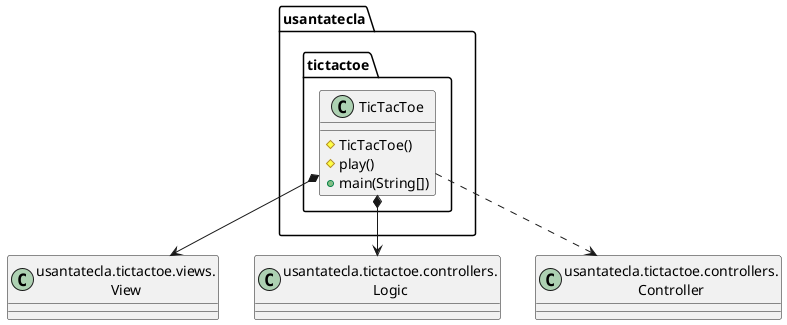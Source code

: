 @startuml paqueteTicTacToe

class View as "usantatecla.tictactoe.views.\nView" {}
class Logic as "usantatecla.tictactoe.controllers.\nLogic" {}
class Controller as "usantatecla.tictactoe.controllers.\nController"

class usantatecla.tictactoe.TicTacToe{
  # TicTacToe()
  # play()
  + main(String[])
}
usantatecla.tictactoe.TicTacToe *-down-> View
usantatecla.tictactoe.TicTacToe *-down-> Logic
usantatecla.tictactoe.TicTacToe .down.> Controller

@enduml

@startuml paqueteTicTacToeViews

interface AcceptorController as "usantatecla.tictactoe.controllers.\nAcceptorController"
interface ControllerVisitor as "usantatecla.tictactoe.controllers.\nControllerVisitor"
class PlayController as "usantatecla.tictactoe.controllers.\nPlayController"
class ResumeController as "usantatecla.tictactoe.controllers.\nResumeController"
class StartController as "usantatecla.tictactoe.controllers.\nStartController"
class Console as "utils.Console"
class Command as "utils.Command"
class Menu as "utils.Menu"
class YesNoDialog as "utils.YesNoDialog"

class  usantatecla.tictactoe.views.BoardView{
- playController: PlayController
~ BoardView(PlayController)
~ write(): void
}
usantatecla.tictactoe.views.BoardView .down.> Console
usantatecla.tictactoe.views.BoardView ..> PlayController

class  usantatecla.tictactoe.views.Command{
# playController: PlayController
# Command(String, PlayController)
}
Command <|-down- usantatecla.tictactoe.views.Command

class  usantatecla.tictactoe.views.CoordinateView{
~ playController: PlayController
~ CoordinateView(PlayController)
~ read(String): int[]
}
usantatecla.tictactoe.views.CoordinateView .down.> Console
usantatecla.tictactoe.views.CoordinateView ..> usantatecla.tictactoe.views.ErrorView
usantatecla.tictactoe.views.CoordinateView ..> PlayController
usantatecla.tictactoe.views.CoordinateView ..> usantatecla.tictactoe.views.Message

class  usantatecla.tictactoe.views.ErrorView{
+ {static} MESSAGES: String[]
# error: Error
+ ErrorView(Error)
~ writeln(): void
}

enum  usantatecla.tictactoe.views.Message{
+ EMPTY
+ SEPARATOR
+ VERTICAL_LINE_CENTERED
+ VERTICAL_LINE_LEFT
+PLAYER_WIN
+START_GAME
+CHOOSE_PLAYER
+READ_ROW
+READ_COLUMN
+ERROR
+ PROPOSE_COMMAND
+ UNDO_COMMAND
+ REDO_COMMAND
+ RESUME
- message: String
- Message(String)
+ getMessage(): String
}

class  usantatecla.tictactoe.views.PlayCommand{
+ PlayCommand(PlayController)
# execute(): void
# isActive(): boolean
}
usantatecla.tictactoe.views.Command <|-down- usantatecla.tictactoe.views.PlayCommand
usantatecla.tictactoe.views.PlayCommand ..> PlayController
usantatecla.tictactoe.views.PlayCommand ..> usantatecla.tictactoe.views.Message
usantatecla.tictactoe.views.PlayCommand ..> usantatecla.tictactoe.views.BoardView

class usantatecla.tictactoe.views.PlayMenu{
~ PlayMenu(PlayController)
}
Menu <|-down- usantatecla.tictactoe.views.PlayMenu
usantatecla.tictactoe.views.PlayMenu ..> PlayController
usantatecla.tictactoe.views.PlayMenu *-down-> usantatecla.tictactoe.views.PlayCommand
usantatecla.tictactoe.views.PlayMenu *-down-> usantatecla.tictactoe.views.UndoCommand
usantatecla.tictactoe.views.PlayMenu *-down-> usantatecla.tictactoe.views.RedoCommand

class usantatecla.tictactoe.views.PlayView{
~ interact(PlayController): void
}
usantatecla.tictactoe.views.PlayView ..> PlayController
usantatecla.tictactoe.views.PlayView ..> usantatecla.tictactoe.views.PlayMenu

class usantatecla.tictactoe.views.RedoCommand{
~ RedoCommand(PlayController)
# execute(): void
# isActive(): boolean
}
usantatecla.tictactoe.views.Command <|-down- usantatecla.tictactoe.views.RedoCommand

class usantatecla.tictactoe.views.ResumeView{
~ interact(ResumeController): void
}
usantatecla.tictactoe.views.ResumeView ..> ResumeController
usantatecla.tictactoe.views.ResumeView ..> YesNoDialog
usantatecla.tictactoe.views.ResumeView ..> usantatecla.tictactoe.views.Message

class usantatecla.tictactoe.views.StartView{
~ interact(StartController): void
}
usantatecla.tictactoe.views.StartView .down.> Console
usantatecla.tictactoe.views.StartView ..> StartController
usantatecla.tictactoe.views.StartView ..> usantatecla.tictactoe.views.Message
usantatecla.tictactoe.views.StartView ..> usantatecla.tictactoe.views.BoardView

class usantatecla.tictactoe.views.UndoCommand{
~ UndoCommand(PlayController)
# execute(): void
# isActive(): boolean
}
usantatecla.tictactoe.views.Command <|-down- usantatecla.tictactoe.views.UndoCommand
usantatecla.tictactoe.views.UndoCommand ..> usantatecla.tictactoe.views.Message
usantatecla.tictactoe.views.UndoCommand ..> PlayController
usantatecla.tictactoe.views.UndoCommand ..> usantatecla.tictactoe.views.BoardView

class  usantatecla.tictactoe.views.View{
- startView: StartView
- playView: PlayView
- resumeView: ResumeView
+ View()
+ interact(AcceptorController): void
+ visit(StartController): void
+ visit(PlayController): void
+ visit(ResumeController): void
}
ControllerVisitor <|-down- usantatecla.tictactoe.views.View
usantatecla.tictactoe.views.View ..> AcceptorController
usantatecla.tictactoe.views.View *-down-> usantatecla.tictactoe.views.StartView
usantatecla.tictactoe.views.View *-down-> usantatecla.tictactoe.views.PlayView
usantatecla.tictactoe.views.View *-down-> usantatecla.tictactoe.views.ResumeView

@enduml

@startuml paqueteTypes

class ClosedInterval as "usantatecla.utils.ClosedInterval"

enum usantatecla.tictactoe.types.Error{
  + NOT_EMPTY
  + NOT_OWNER
  + SAME_COORDINATES
  + NOT_VALID
  + NULL
  + isNull(): boolean
}

enum usantatecla.tictactoe.types.Token{
  + X
  + O
  + NULL
  + isNull(): boolean
  + {static} get(int): Token
  + toString(): String
}
usantatecla.tictactoe.types.Token .down.> ClosedInterval

@enduml

@startuml paqueteTicTacToeModels

abstract class ConcreteCoordinate as "usantatecla.utils.\nConcreteCoordinate"
enum Token as "usantatecla.tictactoe.types.\nToken"
enum Error as "usantatecla.tictactoe.types.\nError"

class usantatecla.tictactoe.models.Coordinate {

    # {static} NULL_COORDINATE: Coordinate
    + {static} DIMENSION: int

    + Coordinate()
    + Coordinate(int, int)
    - inInverseDiagonal(): boolean
    + random()

}

ConcreteCoordinate <|-down- usantatecla.tictactoe.models.Coordinate

enum usantatecla.tictactoe.models.StateValue {

    INITIAL
    IN_GAME
    RESUME
    EXIT

}

class usantatecla.tictactoe.models.State {

    - stateValue: StateValue

    + State()
    + reset()
    + next()
    + getValueState(): StateValue

}

usantatecla.tictactoe.models.State *-down-> usantatecla.tictactoe.models.StateValue

class usantatecla.tictactoe.models.Board {

    - tokens: Token[][]

    + Board()
    - Board(Board board)
    # copy(): Board
    # getToken(Coordinate): Token
    # put(Coordinate, Token)
    # move(Coordinate, Coordinate)
    # isCompleted(): boolean
    # isOccupied(Coordinate, Token): boolean
    # isTicTacToe(Token): boolean
    - getCoordinates(Token): List<Coordinate>
    # toCharacterArray(): char[]

}

usantatecla.tictactoe.models.Board *-down-> "3x3" Token
usantatecla.tictactoe.models.Board .down.> usantatecla.tictactoe.models.Coordinate

class usantatecla.tictactoe.models.Player {

    - token: Token
    - board: Board

    # Player(Token, Board)
    # put(Coordinate): Error
    # move(Coordinate, Coordinate): Error
    # getToken(): Token
    + copy(Board board): Player

}

usantatecla.tictactoe.models.Player *-down-> Token
usantatecla.tictactoe.models.Player *-down-> usantatecla.tictactoe.models.Board
usantatecla.tictactoe.models.Player .down.> Error

class usantatecla.tictactoe.models.Turn {

    + {static} NUMBER_PLAYERS: int
    - players: Player[]
    - board: Board
    - active: int
    - users: int

    # Turn(Board)
    + Turn(Turn turn, Board board)
    + copy(Board): Turn
    #setUsers(int)
    # set(int)
    # get(): int
    # next()
    # getUsers(): int
    # isUser(): boolean
    #put(Coordinate): Error
    # getPlayer(): Player
    # move(Coordinate, Coordinate): Error
    # getToken(): Token

}

usantatecla.tictactoe.models.Turn .down.> Token
usantatecla.tictactoe.models.Turn *-down-> usantatecla.tictactoe.models.Board
usantatecla.tictactoe.models.Turn *-down-> "2" usantatecla.tictactoe.models.Player
usantatecla.tictactoe.models.Turn .down.> Error

class usantatecla.tictactoe.models.Memento {

    - users: int
    - activeTurn: int
    - boardTokens: char[]

    + GameMemento(int, int, char[])
    # getBoard(): Board
    # getTurn(): Turn

}

usantatecla.tictactoe.models.Memento .down.> usantatecla.tictactoe.models.Board
usantatecla.tictactoe.models.Memento .down.> usantatecla.tictactoe.models.Turn
usantatecla.tictactoe.models.Memento .down.> Token

class usantatecla.tictactoe.models.Registry {

    - mementos: List<GameMemento>
    - game: Game
    - firstPrevious: int

    # Registry(Game)
    # register()
    # undo()
    # redo()
    # isUndoable(): boolean
    # isRedoable(): boolean

}

usantatecla.tictactoe.models.Registry *-down-> usantatecla.tictactoe.models.Game
usantatecla.tictactoe.models.Registry *-down-> "0..*" usantatecla.tictactoe.models.Memento

class usantatecla.tictactoe.models.Game {

    -board: Board
    -turn: Turn

    + Game()
    + void reset()
    + void setUsers(int)
    + isBoardComplete(): boolean
    + isUser(): boolean
    + put(Coordinate coordinate): Error
    + move(Coordinate, Coordinate): Error
    - next(Error)
    + isTicTacToe(): boolean
    + getToken(Coordinate): Token
    + getToken(): Token
    + getMaxPlayers(): int
    + createMemento(): GameMemento
    + set(GameMemento)

}

usantatecla.tictactoe.models.Game *-down-> usantatecla.tictactoe.models.Board
usantatecla.tictactoe.models.Game *-down-> usantatecla.tictactoe.models.Turn
usantatecla.tictactoe.models.Game .down.> Error
usantatecla.tictactoe.models.Game .down.> Token
usantatecla.tictactoe.models.Game .down.> usantatecla.tictactoe.models.Memento

class usantatecla.tictactoe.models.Session {

    - game: Game
    - registry: Registry
    - state: State

    + Session()
    + getValueState(): StateValue
    + getToken(Coordinate): Token
    + void next()
    + setUsers(int)
    + getMaxPlayers(): int
    + reset()
    + isBoardComplete(): boolean
    + isTicTacToe(): boolean
    + getToken(): Token
    + isUser(): boolean
    + put(Coordinate): Error
    + move(Coordinate, Coordinate): Error
    + void undo()
    + undoable(): boolean
    + redo()
    + redoable(): boolean

}

usantatecla.tictactoe.models.Session *-down-> usantatecla.tictactoe.models.Game
usantatecla.tictactoe.models.Session *-down-> usantatecla.tictactoe.models.State
usantatecla.tictactoe.models.Session *-down-> usantatecla.tictactoe.models.Registry
usantatecla.tictactoe.models.Session .down.> Token
usantatecla.tictactoe.models.Session .down.> usantatecla.tictactoe.models.StateValue
usantatecla.tictactoe.models.Session .down.> Error

@enduml

@startuml paqueteTicTacToeControllers

class Coordinate as "usantatecla.tictactoe.models.\nCoordinate"
class Session as "usantatecla.tictactoe.models.\nSession"
class Token as "usantatecla.tictactoe.types.\nToken"
enum Error as "usantatecla.tictactoe.types.\nError"
class ClosedInterval as "usantatecla.utils.\nClosedInterval"
enum StateValue as "usantatecla.tictactoe.models.\nStateValue"

abstract class usantatecla.tictactoe.controllers.Controller {

    # session: Session

    # Controller(Session)
    + getToken(Coordinate): Token
    + next()

}

usantatecla.tictactoe.controllers.Controller *-down-> Session
usantatecla.tictactoe.controllers.Controller .down.> Coordinate
usantatecla.tictactoe.controllers.Controller .down.> Token

class usantatecla.tictactoe.controllers.ActionController {

    + ActionController(Session)
    + isBoardComplete(): boolean
    + isTicTacToe(): boolean
    + getToken(): Token
    + isUser(): boolean
    + isValidCoordinate(Coordinate): Error
    + put(Coordinate): Error
    + move(Coordinate, Coordinate): Error

}

usantatecla.tictactoe.controllers.Controller <|-down- usantatecla.tictactoe.controllers.ActionController
usantatecla.tictactoe.controllers.ActionController .down.> Coordinate
usantatecla.tictactoe.controllers.ActionController .down.> Error
usantatecla.tictactoe.controllers.ActionController .down.> Token
usantatecla.tictactoe.controllers.ActionController .down.> ClosedInterval

class usantatecla.tictactoe.controllers.RedoController {

    # RedoController(Session)
    # redo()
    # redoable(): boolean

}

usantatecla.tictactoe.controllers.Controller <|-down- usantatecla.tictactoe.controllers.RedoController

class usantatecla.tictactoe.controllers.UndoController {

    #UndoController(Session)
    # undo()
    # undoable(): boolean

}

usantatecla.tictactoe.controllers.Controller <|-down- usantatecla.tictactoe.controllers.UndoController

interface usantatecla.tictactoe.controllers.AcceptorController {

    # accept(ControllerVisitor)

}

interface usantatecla.tictactoe.controllers.ControllerVisitor {

    # visit(StartController)
    # visit(PlayController)
    # visit(ResumeController)

}

class usantatecla.tictactoe.controllers.PlayController {

    - actionController: ActionController
    - undoController: UndoController
    - redoController: RedoController

    + PlayController(Session)
    + isBoardComplete(): boolean
    + isTicTacToe(): boolean
    + getToken(): Token
    + isUser(): boolean
    + isValidCoordinate(Coordinate): Error
    + Error put(Coordinate): Error
    + move(Coordinate, Coordinate): Error
    + undo()
    + undoable(): boolean
    + redo()
    + redoable(): boolean

}

usantatecla.tictactoe.controllers.Controller <|-down- usantatecla.tictactoe.controllers.PlayController
usantatecla.tictactoe.controllers.AcceptorController <|.down. usantatecla.tictactoe.controllers.PlayController
usantatecla.tictactoe.controllers.PlayController *-down-> usantatecla.tictactoe.controllers.ActionController
usantatecla.tictactoe.controllers.PlayController *-down-> usantatecla.tictactoe.controllers.UndoController
usantatecla.tictactoe.controllers.PlayController *-down-> usantatecla.tictactoe.controllers.RedoController

class usantatecla.tictactoe.controllers.StartController {

    + StartController(Session)
    + setUsers(int)
    + getMaxPlayers(): int

}

usantatecla.tictactoe.controllers.Controller <|-down- usantatecla.tictactoe.controllers.StartController
usantatecla.tictactoe.controllers.AcceptorController <|.down. usantatecla.tictactoe.controllers.StartController

class usantatecla.tictactoe.controllers.ResumeController {

    + ResumeController(Session)
    + reset()

}

usantatecla.tictactoe.controllers.Controller <|-down- usantatecla.tictactoe.controllers.ResumeController
usantatecla.tictactoe.controllers.AcceptorController <|.down. usantatecla.tictactoe.controllers.ResumeController

class usantatecla.tictactoe.controllers.Logic {

    - session: Session
    - controllers: Map<StateValue, AcceptorController>

    + Logic()
    + getController(): AcceptorController

}

usantatecla.tictactoe.controllers.Logic *-down-> Session
usantatecla.tictactoe.controllers.Logic *-down-> "3" usantatecla.tictactoe.controllers.AcceptorController
usantatecla.tictactoe.controllers.Logic *-down-> "3" StateValue

@enduml

@startuml paqueteUtils

class BufferedReader as "java.io.BufferedReader"{}

class  usantatecla.utils.ClosedInterval{
  - min: int
  - max: int
  + ClosedInterval(int,int)
  + isIncluded(int): boolean
  + toString(): String
}

class usantatecla.utils.ConcreteCoordinate{
  # row: int
  # column: int
  - {static} ROW: String
  - {static} COLUMN: String
  # ConcreteCoordinate()
  # ConcreteCoordinate(int,int)
  + isNull(): boolean
  + getDirection(Coordinate): Direction
  + inHorizontal(Coordinate): boolean
  + inVertical(Coordinate): boolean
  + inMainDiagonal(): boolean
  # read(String)
  + getRow(): int
  + getColumn(): int
  + hashCode(): int
  + equals(Object): boolean
  + toString(): String
}

usantatecla.utils.Coordinate <|-down- usantatecla.utils.ConcreteCoordinate
usantatecla.utils.ConcreteCoordinate .down.> usantatecla.utils.Direction
usantatecla.utils.ConcreteCoordinate .down.> usantatecla.utils.Console


class usantatecla.utils.Console{
  - {static} console: Console
  + {static} instance(): Console
  - readString(String): String
  + readString(): String
  + readInt(String): int
  ~ readChar(String): char
  + writeln()
  + write(String)
  + write(int)
  + writeln(String)
  + writeln(int)
  + write(char)
  - writeError(String)
}
usantatecla.utils.Console *-down-> BufferedReader

interface usantatecla.utils.Coordinate{
  ~ isNull(): boolean
  ~ getDirection(Coordinate): Direction
  ~ inHorizontal(Coordinate): boolean
  ~ inVertical(Coordinate): boolean
  ~ inMainDiagonal(): boolean
}
usantatecla.utils.Coordinate .down.> usantatecla.utils.Direction

enum usantatecla.utils.Direction{
  VERTICAL
  HORIZONTAL
  MAIN_DIAGONAL
  INVERSE_DIAGONAL
  NULL
}

class usantatecla.utils.LimitedIntDialog{
  - LIMITS: ClosedInterval
  - {static} ERROR_MESSAGE: String
  + LimitedIntDialog(int,int)
  + read(String): int
}

usantatecla.utils.LimitedIntDialog *-down-> usantatecla.utils.ClosedInterval
usantatecla.utils.LimitedIntDialog .down.> usantatecla.utils.Console

class usantatecla.utils.NullCoordinate{
  - {static} instance: NullCoordinate
  + {static} instance(): Coordinate
  + isNull(): boolean
  + getDirection(Coordinate): Direction
  + inHorizontal(Coordinate): boolean
  + inVertical(Coordinate): boolean
  + inMainDiagonal(): boolean
  + hashCode(): int
  + equals(Object): boolean
  + toString(): String
}
usantatecla.utils.Coordinate <|-down- usantatecla.utils.NullCoordinate
usantatecla.utils.NullCoordinate .down.> usantatecla.utils.Direction

class usantatecla.utils.YesNoDialog{
  - {static} AFIRMATIVE: char
  - {static} NEGATIVE: char
  - {static} SUFFIX: String
  - {static} MESSAGE: String
  - answer: char
  + read(String): boolean
  - isAffirmative(): boolean
  - getAnswer(): char
  - isNegative(): boolean
}
usantatecla.utils.YesNoDialog .down.> usantatecla.utils.Console
@enduml

